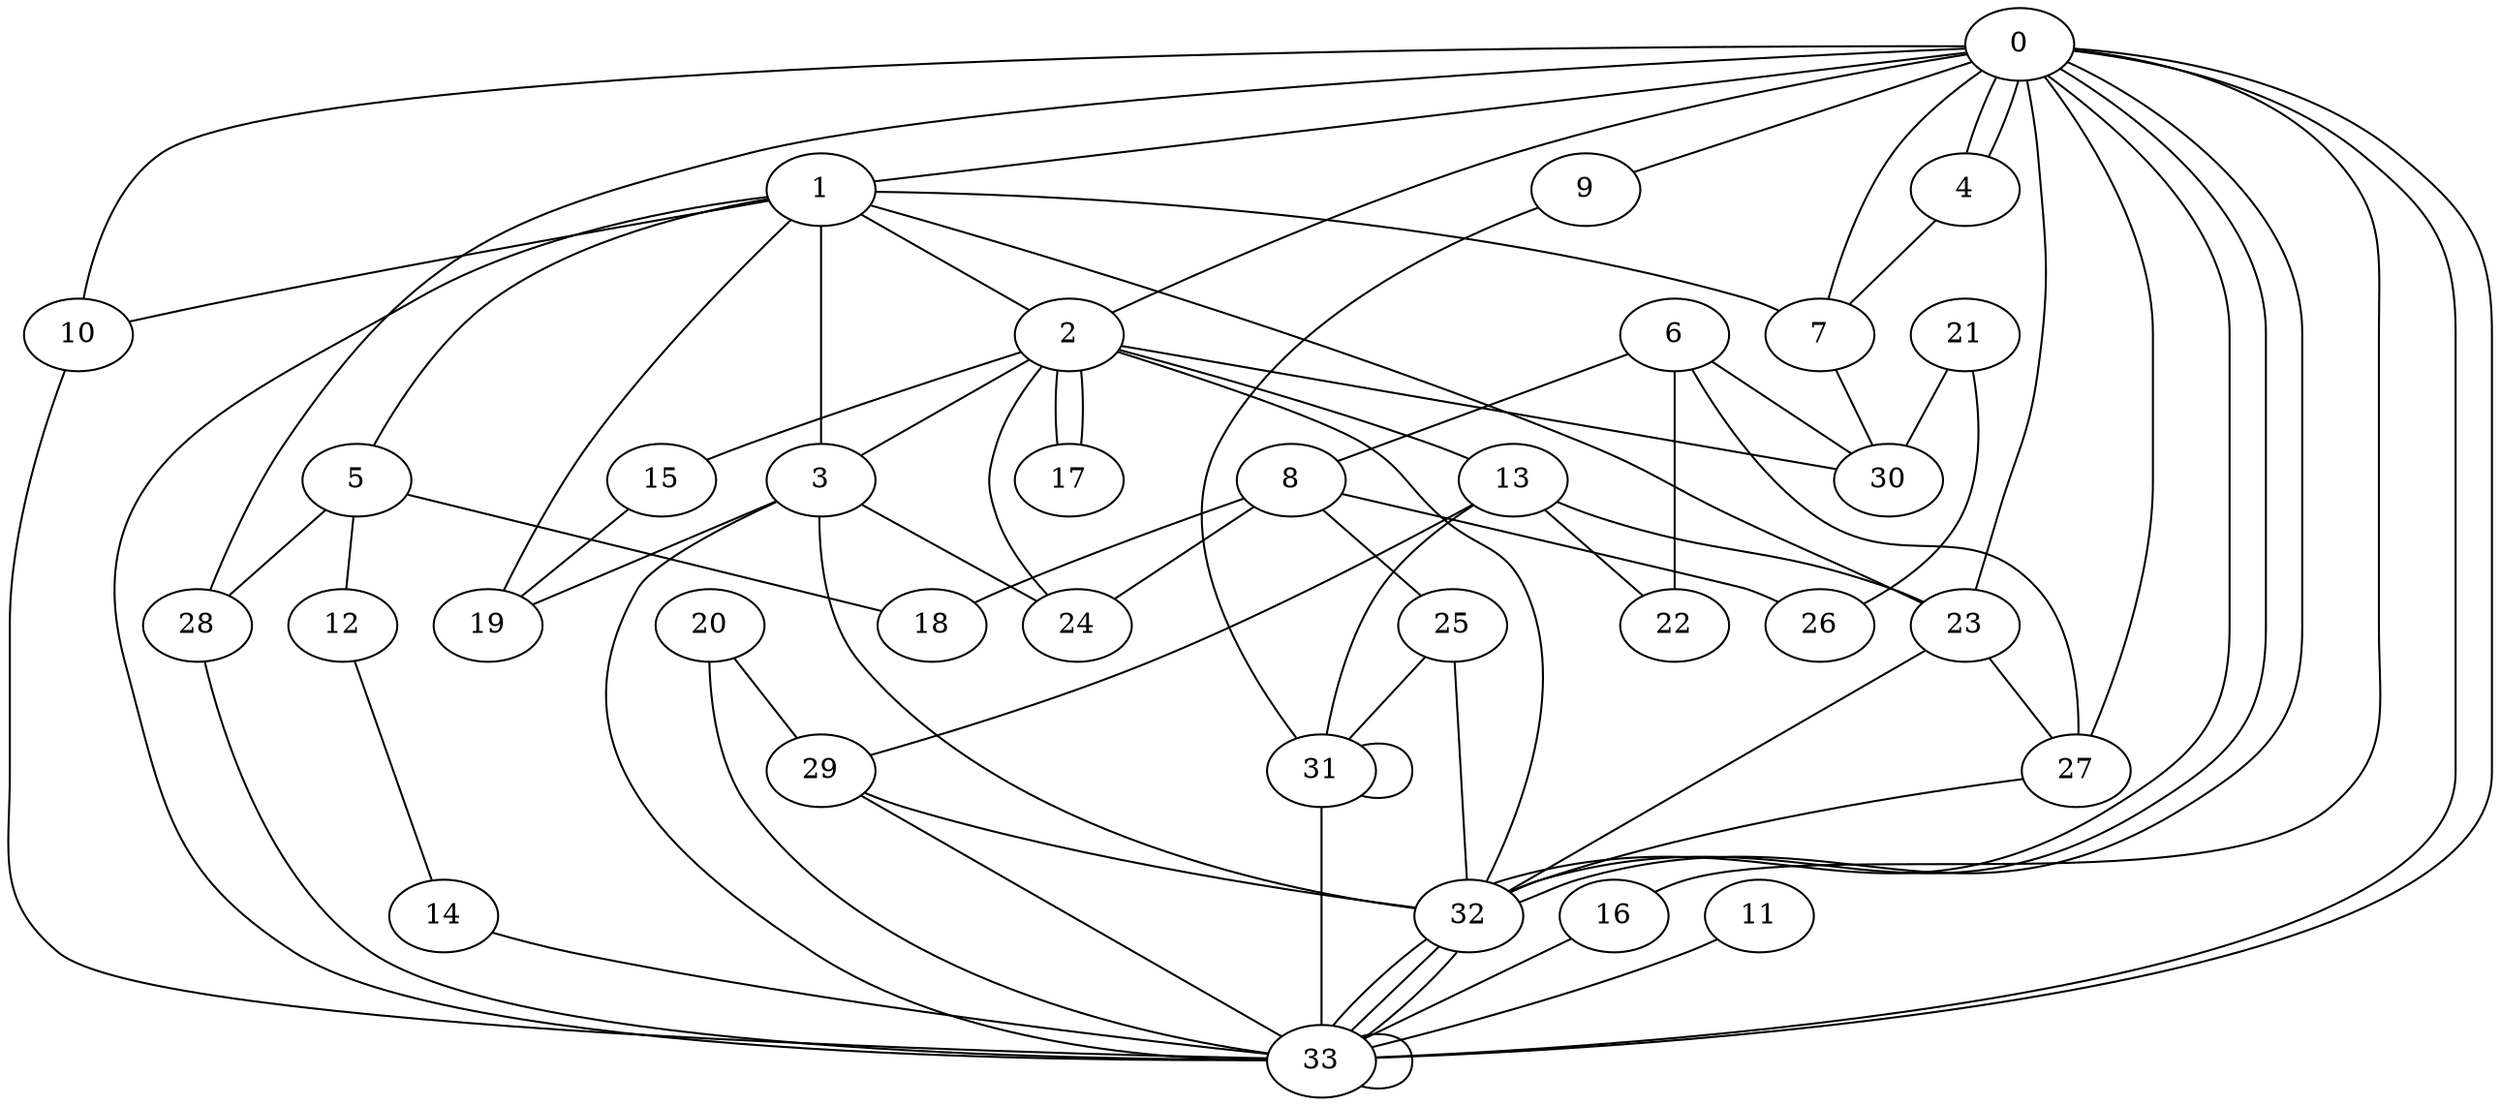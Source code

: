 graph  {
0;
1;
2;
3;
4;
5;
6;
7;
8;
9;
10;
11;
12;
13;
14;
15;
16;
17;
18;
19;
20;
21;
22;
23;
24;
25;
26;
27;
28;
29;
30;
31;
32;
33;
0 -- 4  [key=0];
0 -- 4  [key=1];
0 -- 16  [key=0];
0 -- 28  [key=0];
0 -- 27  [key=0];
0 -- 33  [key=0];
0 -- 33  [key=1];
0 -- 32  [key=0];
0 -- 32  [key=1];
0 -- 32  [key=2];
0 -- 10  [key=0];
0 -- 2  [key=0];
0 -- 23  [key=0];
0 -- 1  [key=0];
0 -- 9  [key=0];
0 -- 7  [key=0];
1 -- 19  [key=0];
1 -- 7  [key=0];
1 -- 5  [key=0];
1 -- 3  [key=0];
1 -- 10  [key=0];
1 -- 23  [key=0];
1 -- 2  [key=0];
1 -- 33  [key=0];
2 -- 17  [key=0];
2 -- 17  [key=1];
2 -- 13  [key=0];
2 -- 32  [key=0];
2 -- 15  [key=0];
2 -- 3  [key=0];
2 -- 24  [key=0];
2 -- 30  [key=0];
3 -- 32  [key=0];
3 -- 24  [key=0];
3 -- 19  [key=0];
3 -- 33  [key=0];
4 -- 7  [key=0];
5 -- 12  [key=0];
5 -- 28  [key=0];
5 -- 18  [key=0];
6 -- 22  [key=0];
6 -- 8  [key=0];
6 -- 27  [key=0];
6 -- 30  [key=0];
7 -- 30  [key=0];
8 -- 18  [key=0];
8 -- 24  [key=0];
8 -- 26  [key=0];
8 -- 25  [key=0];
9 -- 31  [key=0];
10 -- 33  [key=0];
11 -- 33  [key=0];
12 -- 14  [key=0];
13 -- 29  [key=0];
13 -- 31  [key=0];
13 -- 22  [key=0];
13 -- 23  [key=0];
14 -- 33  [key=0];
15 -- 19  [key=0];
16 -- 33  [key=0];
20 -- 29  [key=0];
20 -- 33  [key=0];
21 -- 26  [key=0];
21 -- 30  [key=0];
23 -- 32  [key=0];
23 -- 27  [key=0];
25 -- 31  [key=0];
25 -- 32  [key=0];
27 -- 32  [key=0];
28 -- 33  [key=0];
29 -- 32  [key=0];
29 -- 33  [key=0];
31 -- 31  [key=0];
31 -- 33  [key=0];
32 -- 33  [key=0];
32 -- 33  [key=1];
32 -- 33  [key=2];
33 -- 33  [key=0];
}
